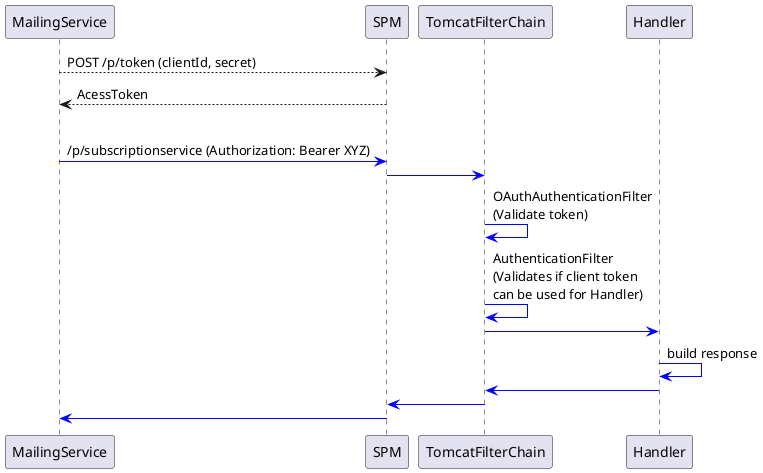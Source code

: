 @startuml
MailingService --> SPM : POST /p/token (clientId, secret)
MailingService <-- SPM : AcessToken
|||
MailingService -[#blue]> SPM : /p/subscriptionservice (Authorization: Bearer XYZ)
SPM -[#blue]> TomcatFilterChain
TomcatFilterChain -[#blue]> TomcatFilterChain : OAuthAuthenticationFilter\n(Validate token)
TomcatFilterChain -[#blue]> TomcatFilterChain : AuthenticationFilter\n(Validates if client token \ncan be used for Handler)
TomcatFilterChain -[#blue]> Handler
Handler -[#blue]> Handler : build response
TomcatFilterChain <-[#blue] Handler
SPM <-[#blue] TomcatFilterChain
MailingService <-[#blue] SPM
@enduml


@startuml
Client --> SPM : POST /p/token (clientId, secret)
Client <-- SPM : AcessToken (scope: SCIM, tenantId: 123)
|||
Client -[#blue]> SPM : /p/scim/user (Authorization: Bearer XYZ)
SPM -[#blue]> TomcatFilterChain
TomcatFilterChain -[#blue]> TomcatFilterChain : OAuthAuthenticationFilter\n(Validate token)
TomcatFilterChain -[#blue]> TomcatFilterChain : AuthenticationFilter\n(Validates if client token \ncan be used for Handler)
TomcatFilterChain -[#blue]> JAXRS_filters
JAXRS_filters -[#blue]> JAXRS_filters : ContainerRequestFilter \n(inject TokenManager)
note right
	Cross verify SignavioScope
	with client token`s scope
endnote

JAXRS_filters -[#blue]> Endpoint : create root token\nswitch to tenant
Endpoint -[#blue]> Endpoint : SCIM topic
JAXRS_filters <-[#blue] Endpoint
JAXRS_filters -[#blue]> JAXRS_filters : remove root token
JAXRS_filters -[#blue]> TomcatFilterChain :

SPM <-[#blue] TomcatFilterChain
Client <-[#blue] SPM
@enduml
